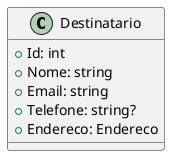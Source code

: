 @startuml

class Destinatario {
  + Id: int
  + Nome: string
  + Email: string
  + Telefone: string?
  + Endereco: Endereco
}

@enduml